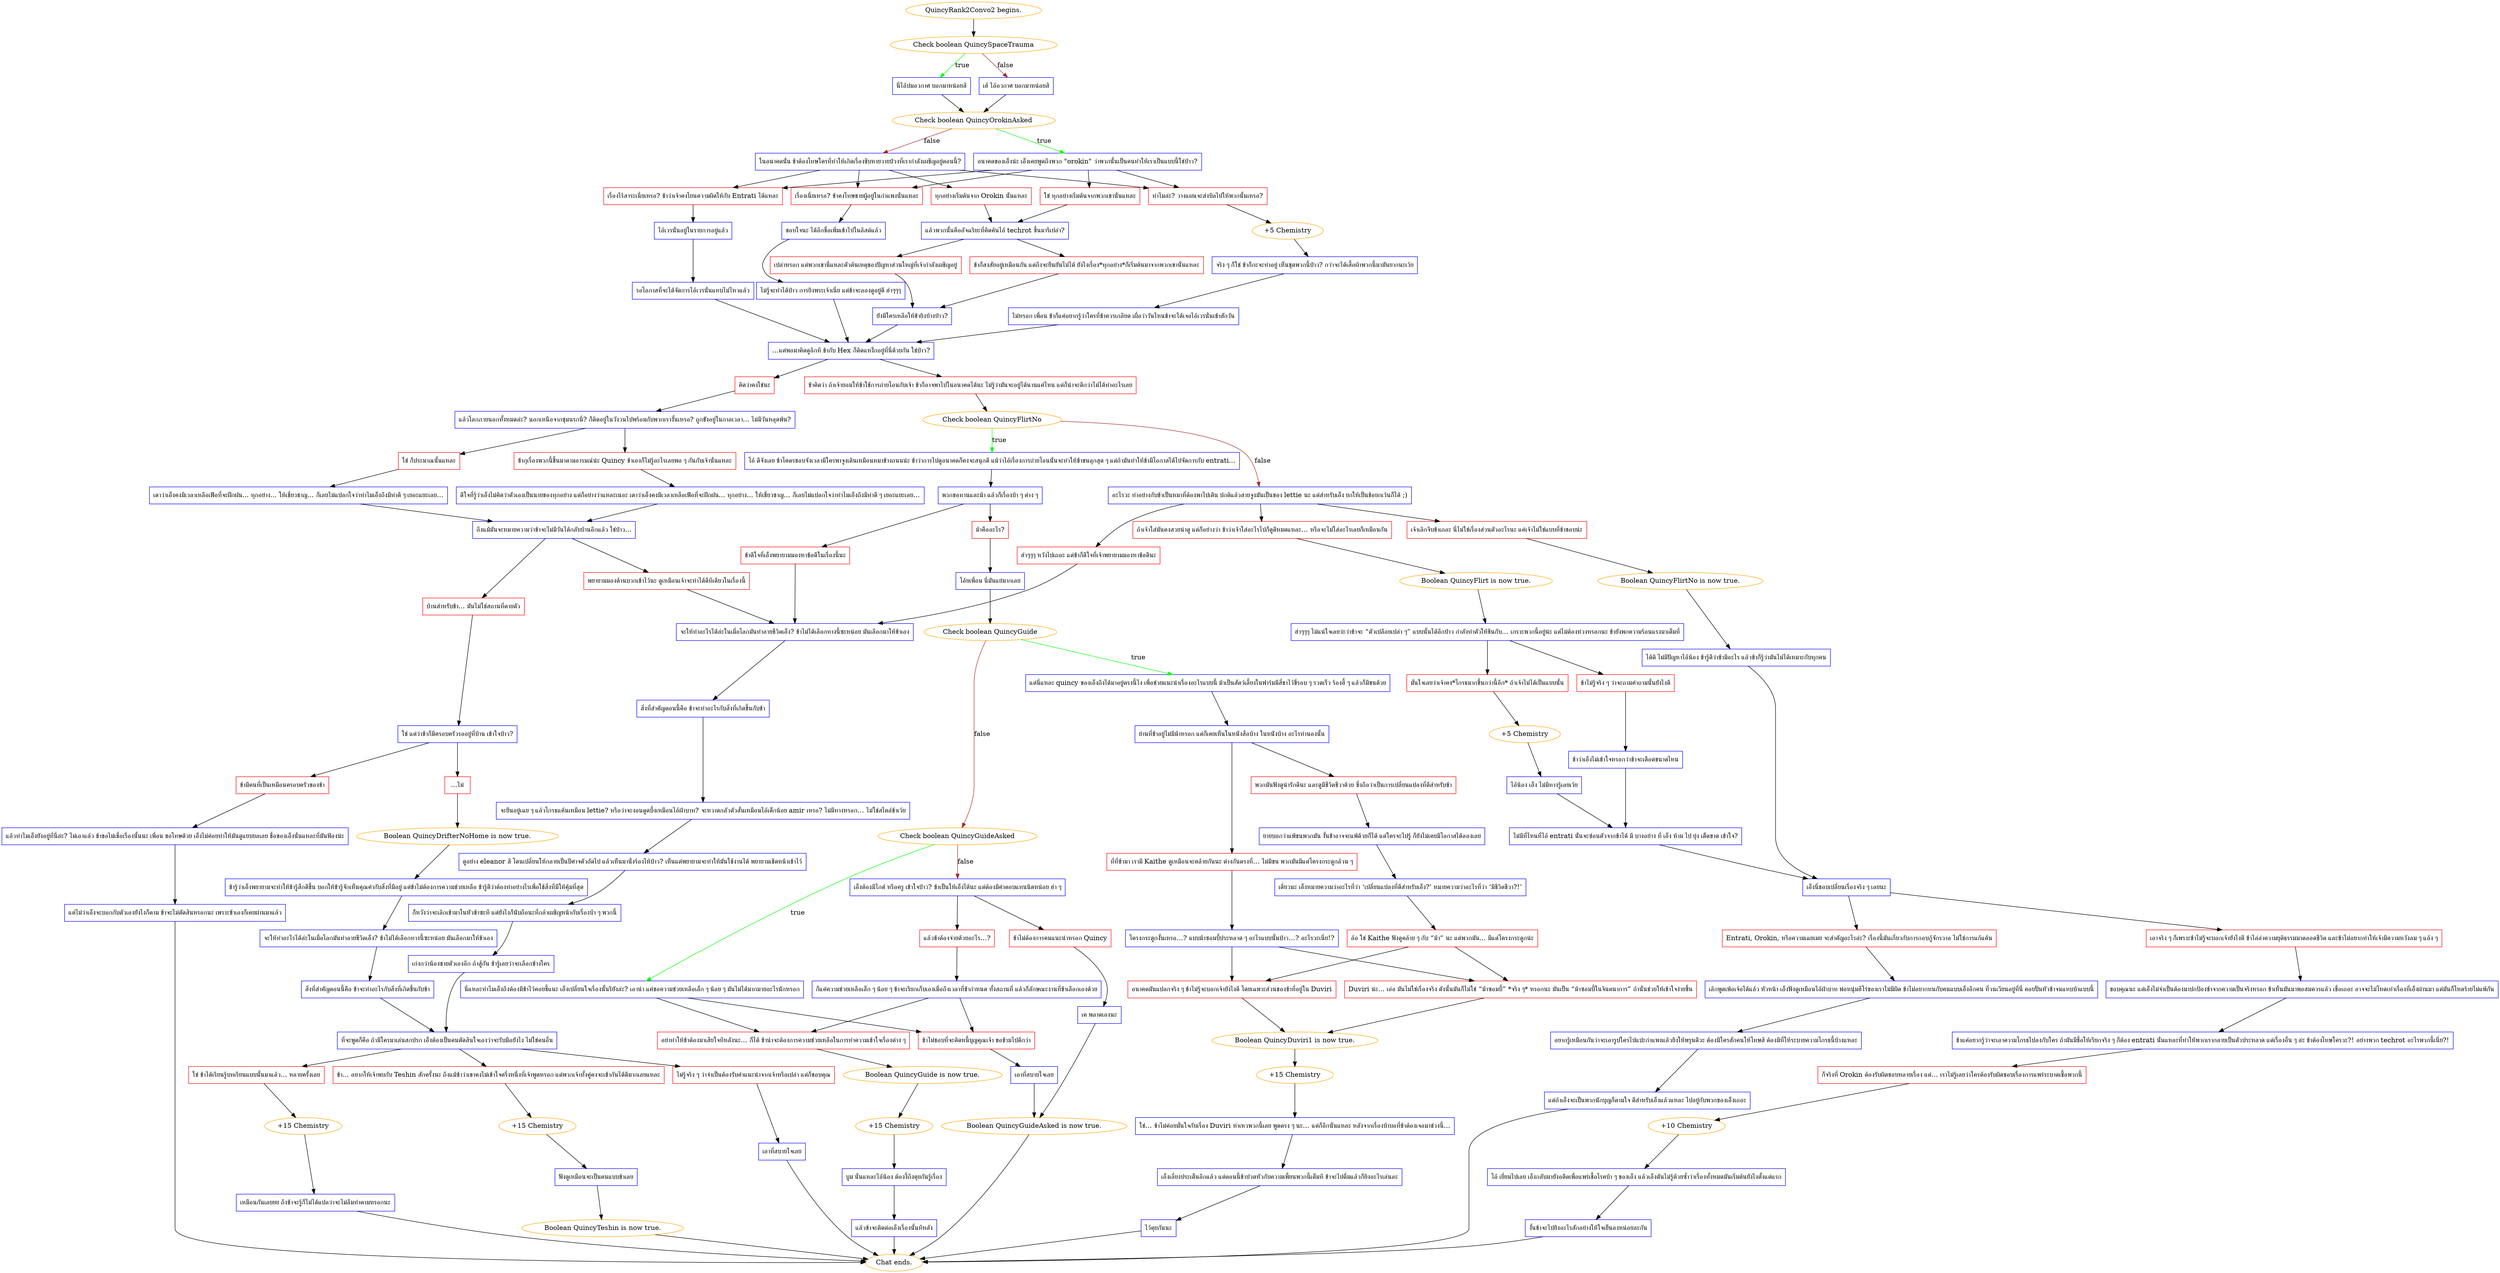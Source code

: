 digraph {
	"QuincyRank2Convo2 begins." [color=orange];
		"QuincyRank2Convo2 begins." -> j904192915;
	j904192915 [label="Check boolean QuincySpaceTrauma",color=orange];
		j904192915 -> j3297112070 [label=true,color=green];
		j904192915 -> j2163852875 [label=false,color=brown];
	j3297112070 [label="นี่ไอ้ปมอวกาศ บอกมาหน่อยสิ",shape=box,color=blue];
		j3297112070 -> j3132852601;
	j2163852875 [label="เฮ้ ไอ้อวกาศ บอกมาหน่อยสิ",shape=box,color=blue];
		j2163852875 -> j3132852601;
	j3132852601 [label="Check boolean QuincyOrokinAsked",color=orange];
		j3132852601 -> j2170373001 [label=true,color=green];
		j3132852601 -> j1356152902 [label=false,color=brown];
	j2170373001 [label="อนาคตของเอ็งน่ะ เอ็งเคยพูดถึงพวก \"orokin\" ว่าพวกนั้นเป็นคนทำให้เราเป็นแบบนี้ใช่ป่าว?",shape=box,color=blue];
		j2170373001 -> j1083671869;
		j2170373001 -> j3522863719;
		j2170373001 -> j3611210824;
		j2170373001 -> j275214786;
	j1356152902 [label="ในอนาคตนั่น ข้าต้องโทษใครที่ทำให้เกิดเรื่องชิบหายวายป่วงที่เรากำลังเผชิญอยู่ตอนนี้?",shape=box,color=blue];
		j1356152902 -> j1083671869;
		j1356152902 -> j3522863719;
		j1356152902 -> j3611210824;
		j1356152902 -> j137180884;
	j1083671869 [label="ทำไมล่ะ? วางแผนจะส่งบิลไปให้พวกนั้นเหรอ?",shape=box,color=red];
		j1083671869 -> j79155599;
	j3522863719 [label="เรื่องไร้สาระเนี่ยเหรอ? ข้าว่าเจ้าคงโยนความผิดให้กับ Entrati ได้แหละ",shape=box,color=red];
		j3522863719 -> j4223932565;
	j3611210824 [label="เรื่องเนี่ยเหรอ? ข้าคงโทษชายผู้อยู่ในกำแพงนั่นแหละ",shape=box,color=red];
		j3611210824 -> j1919211666;
	j275214786 [label="ใช่ ทุกอย่างเริ่มต้นจากพวกเขานั่นแหละ",shape=box,color=red];
		j275214786 -> j2301435580;
	j137180884 [label="ทุกอย่างเริ่มต้นจาก Orokin นั่นแหละ",shape=box,color=red];
		j137180884 -> j2301435580;
	j79155599 [label="+5 Chemistry",color=orange];
		j79155599 -> j4107462399;
	j4223932565 [label="ไอ้เวรนั่นอยู่ในรายการอยู่แล้ว",shape=box,color=blue];
		j4223932565 -> j2877346050;
	j1919211666 [label="ขอบใจนะ ได้อีกชื่อเพิ่มเข้าไปในลิสต์แล้ว",shape=box,color=blue];
		j1919211666 -> j3026424798;
	j2301435580 [label="แล้วพวกนั้นคืออัจฉริยะที่คิดค้นไอ้ techrot ขึ้นมารึเปล่า?",shape=box,color=blue];
		j2301435580 -> j695094044;
		j2301435580 -> j647327753;
	j4107462399 [label="จริง ๆ ก็ใช่ ข้าก็กะจะทำอยู่ เห็นชุดพวกนี้ป่าว? กว่าจะได้เสื้อผ้าพวกนี้มามันยากนะเว้ย",shape=box,color=blue];
		j4107462399 -> j2508582698;
	j2877346050 [label="รอโอกาสที่จะได้จัดการไอ้เวรนั่นแทบไม่ไหวแล้ว",shape=box,color=blue];
		j2877346050 -> j1902353992;
	j3026424798 [label="ไม่รู้จะทำได้ป่าว การยิงพระเจ้าเนี่ย แต่ข้าจะลองดูอยู่ดี ฮ่าๆๆๆ",shape=box,color=blue];
		j3026424798 -> j1902353992;
	j695094044 [label="เปล่าหรอก แต่พวกเขานี่แหละตัวต้นเหตุของปัญหาส่วนใหญ่ที่เจ้ากำลังเผชิญอยู่",shape=box,color=red];
		j695094044 -> j1471500694;
	j647327753 [label="ข้าก็สงสัยอยู่เหมือนกัน แต่ถึงจะยืนยันไม่ได้ ยังไงเรื่อง*ทุกอย่าง*ก็เริ่มต้นมาจากพวกเขานั่นแหละ",shape=box,color=red];
		j647327753 -> j1471500694;
	j2508582698 [label="ไม่หรอก เพื่อน ข้าก็แค่อยากรู้ว่าใครที่ข้าควรเกลียด เผื่อว่าวันไหนข้าจะได้เจอไอ้เวรนั่นเข้าสักวัน",shape=box,color=blue];
		j2508582698 -> j1902353992;
	j1902353992 [label="…แต่พอมาคิดดูอีกที ข้ากับ Hex ก็ติดแหง็กอยู่ที่นี่ด้วยกัน ใช่ป่าว?",shape=box,color=blue];
		j1902353992 -> j2467386576;
		j1902353992 -> j2305969002;
	j1471500694 [label="ยังมีใครเหลือให้ข้ายิงบ้างป่าว?",shape=box,color=blue];
		j1471500694 -> j1902353992;
	j2467386576 [label="ข้าคิดว่า ถ้าเจ้ายอมให้ข้าใช้การถ่ายโอนกับเจ้า ข้าก็อาจพาไปในอนาคตได้นะ ไม่รู้ว่ามันจะอยู่ได้นานแค่ไหน แต่ก็น่าจะดีกว่าไม่ได้ทำอะไรเลย",shape=box,color=red];
		j2467386576 -> j1101179576;
	j2305969002 [label="คิดว่าคงใช่นะ",shape=box,color=red];
		j2305969002 -> j2526773125;
	j1101179576 [label="Check boolean QuincyFlirtNo",color=orange];
		j1101179576 -> j1837713861 [label=true,color=green];
		j1101179576 -> j3637556758 [label=false,color=brown];
	j2526773125 [label="แล้วโลกภายนอกทั้งหมดล่ะ? นอกเหนือจากขุมนรกนี่? ก็ติดอยู่ในวังวนไปพร้อมกับพวกเรางั้นเหรอ? ถูกขังอยู่ในกาลเวลา... ไม่มีวันหลุดพ้น?",shape=box,color=blue];
		j2526773125 -> j4198137731;
		j2526773125 -> j2146254235;
	j1837713861 [label="โอ้ ดีจังเลย ข้าโคตรชอบจังเวลามีใครพาจูงเดินเหมือนหมาข้างถนนน่ะ ข้าว่าการไปดูอนาคตก็คงจะสนุกดี แม้ว่าไอ้เรื่องการถ่ายโอนนั่นจะทำให้ข้าขนลุกสุด ๆ แต่ถ้ามันทำให้ข้ามีโอกาสได้ไปจัดการกับ entrati...",shape=box,color=blue];
		j1837713861 -> j3449172968;
	j3637556758 [label="อะไรวะ ทำอย่างกับข้าเป็นหมาที่ต้องพาไปเดิน ปกติแล้วสายจูงมันเป็นของ lettie นะ แต่สำหรับเอ็ง ยกให้เป็นข้อยกเว้นก็ได้ ;)",shape=box,color=blue];
		j3637556758 -> j1895927646;
		j3637556758 -> j2646736415;
		j3637556758 -> j1451258314;
	j4198137731 [label="ข้ากุเรื่องพวกนี้ขึ้นมาตามอารมณ์น่ะ Quincy ข้าเองก็ไม่รู้อะไรเลยพอ ๆ กันกับเจ้านั่นแหละ",shape=box,color=red];
		j4198137731 -> j3140775765;
	j2146254235 [label="ใช่ ก็ประมาณนั้นแหละ",shape=box,color=red];
		j2146254235 -> j4069388347;
	j3449172968 [label="พวกขอทานและม้า แล้วก็เรื่องบ้า ๆ ต่าง ๆ",shape=box,color=blue];
		j3449172968 -> j4032102208;
		j3449172968 -> j2100018615;
	j1895927646 [label="ถ้าเจ้าใส่มันคงสวยน่าดู แต่ก็อย่างว่า ข้าว่าเจ้าใส่อะไรไปก็ดูดีหมดแหละ… หรือจะไม่ใส่อะไรเลยก็เหมือนกัน",shape=box,color=red];
		j1895927646 -> j142104724;
	j2646736415 [label="เจ้าเลิกจีบข้าเถอะ นี่ไม่ใช่เรื่องส่วนตัวอะไรนะ แค่เจ้าไม่ใช่แบบที่ข้าชอบน่ะ",shape=box,color=red];
		j2646736415 -> j3950063064;
	j1451258314 [label="ฮ่าๆๆๆ หวังไปเถอะ แต่ข้าก็ดีใจที่เจ้าพยายามมองหาข้อดีนะ",shape=box,color=red];
		j1451258314 -> j1794625916;
	j3140775765 [label="ดีใจที่รู้ว่าเอ็งไม่คิดว่าตัวเองเป็นนายของทุกอย่าง แต่ก็อย่างว่าแหละเนอะ เดาว่าเอ็งคงมีเวลาเหลือเฟือที่จะฝึกฝน... ทุกอย่าง... ให้เชี่ยวชาญ… ก็เลยไม่แปลกใจว่าทำไมเอ็งถึงมีท่าดี ๆ เยอะแยะเลย…",shape=box,color=blue];
		j3140775765 -> j2481817514;
	j4069388347 [label="เดาว่าเอ็งคงมีเวลาเหลือเฟือที่จะฝึกฝน... ทุกอย่าง... ให้เชี่ยวชาญ… ก็เลยไม่แปลกใจว่าทำไมเอ็งถึงมีท่าดี ๆ เยอะแยะเลย…",shape=box,color=blue];
		j4069388347 -> j2481817514;
	j4032102208 [label="ม้าคืออะไร?",shape=box,color=red];
		j4032102208 -> j1702446493;
	j2100018615 [label="ข้าดีใจที่เอ็งพยายามมองหาข้อดีในเรื่องนี้นะ",shape=box,color=red];
		j2100018615 -> j1794625916;
	j142104724 [label="Boolean QuincyFlirt is now true.",color=orange];
		j142104724 -> j1144483125;
	j3950063064 [label="Boolean QuincyFlirtNo is now true.",color=orange];
		j3950063064 -> j702689923;
	j1794625916 [label="จะให้ทำอะไรได้ล่ะในเมื่อโลกมันทำลายชีวิตเอ็ง? ข้าไม่ได้เลือกทางนี้ซะหน่อย มันเลือกมาให้ข้าเอง",shape=box,color=blue];
		j1794625916 -> j1560658829;
	j2481817514 [label="ถึงแม้มันจะหมายความว่าข้าจะไม่มีวันได้กลับบ้านอีกแล้ว ใช่ป่าว...",shape=box,color=blue];
		j2481817514 -> j1792332538;
		j2481817514 -> j3539432355;
	j1702446493 [label="โอ้ยเพื่อน นี่มันแย่มากเลย",shape=box,color=blue];
		j1702446493 -> j2769252834;
	j1144483125 [label="ฮ่าๆๆๆ ไม่แน่ใจเลยว่ะว่าข้าจะ “ตัวเปลือยเปล่า ๆ” แบบนั้นได้อีกป่าว กำลังทำตัวให้ชินกับ… เกราะพวกนี้อยู่น่ะ แต่ไม่ต้องห่วงหรอกนะ ข้ายังพกความร้อนแรงมาเต็มที่",shape=box,color=blue];
		j1144483125 -> j333070924;
		j1144483125 -> j108268444;
	j702689923 [label="ได้ดิ ไม่มีปัญหาไอ้น้อง ข้ารู้ดีว่าข้ามีอะไร แล้วข้าก็รู้ว่ามันไม่ได้เหมาะกับทุกคน",shape=box,color=blue];
		j702689923 -> j956422932;
	j1560658829 [label="สิ่งที่สำคัญตอนนี้คือ ข้าจะทำอะไรกับสิ่งที่เกิดขึ้นกับข้า",shape=box,color=blue];
		j1560658829 -> j2274015877;
	j1792332538 [label="พยายามมองด้านบวกเข้าไว้นะ ดูเหมือนเจ้าจะทำได้ดีทีเดียวในเรื่องนี้",shape=box,color=red];
		j1792332538 -> j1794625916;
	j3539432355 [label="บ้านสำหรับข้า... มันไม่ใช่สถานที่ตายตัว",shape=box,color=red];
		j3539432355 -> j1166448977;
	j2769252834 [label="Check boolean QuincyGuide",color=orange];
		j2769252834 -> j526592269 [label=true,color=green];
		j2769252834 -> j1789164529 [label=false,color=brown];
	j333070924 [label="ข้าไม่รู้จริง ๆ ว่าจะถามคำถามนั้นยังไงดี",shape=box,color=red];
		j333070924 -> j2828616233;
	j108268444 [label="มั่นใจเลยว่าเจ้าคง*โกรธมากขึ้นกว่านี้อีก* ถ้าเจ้าไม่ได้เป็นแบบนั้น",shape=box,color=red];
		j108268444 -> j3178621891;
	j956422932 [label="เอ็งนี่ชอบเปลี่ยนเรื่องจริง ๆ เลยนะ",shape=box,color=blue];
		j956422932 -> j3335008197;
		j956422932 -> j3474588944;
	j2274015877 [label="จะยืนอยู่เฉย ๆ แล้วโกรธแค้นเหมือน lettie? หรือว่าจะงอนตูดบึ้งเหมือนไอ้ฝ่าบาท? จะหวาดกลัวตัวสั่นเหมือนไอ้เด็กน้อย amir เหรอ? ไม่มีทางหรอก… ไม่ใช่สไตล์ข้าเว้ย",shape=box,color=blue];
		j2274015877 -> j3988065467;
	j1166448977 [label="ใช่ แต่ว่าข้าก็มีครอบครัวรออยู่ที่บ้าน เข้าใจป่าว?",shape=box,color=blue];
		j1166448977 -> j2465218632;
		j1166448977 -> j2136267082;
	j526592269 [label="แต่นี่แหละ quincy ของเอ็งถึงได้มาอยู่ตรงนี้ไง เพื่อช่วยแนะนำเรื่องอะไรแบบนี้ ม้าเป็นสัตว์เลี้ยงในฟาร์มมีสี่ขาไว้ขี่รอบ ๆ รวดเร็ว ร้องฮี้ ๆ แล้วก็มีขนด้วย",shape=box,color=blue];
		j526592269 -> j1152880109;
	j1789164529 [label="Check boolean QuincyGuideAsked",color=orange];
		j1789164529 -> j3984552499 [label=true,color=green];
		j1789164529 -> j3776652850 [label=false,color=brown];
	j2828616233 [label="ข้าว่าเอ็งไม่เข้าใจหรอกว่าข้าจะเดือดขนาดไหน",shape=box,color=blue];
		j2828616233 -> j3206036841;
	j3178621891 [label="+5 Chemistry",color=orange];
		j3178621891 -> j2665849507;
	j3335008197 [label="เอาจริง ๆ ก็เพราะข้าไม่รู้จะบอกเจ้ายังไงดี ข้าไล่ล่าความยุติธรรมมาตลอดชีวิต และข้าไม่อยากทำให้เจ้ามีความหวังลม ๆ แล้ง ๆ",shape=box,color=red];
		j3335008197 -> j4088482322;
	j3474588944 [label="Entrati, Orokin, หรือความเฉยเมย จะสำคัญอะไรล่ะ? เรื่องนี้มันเกี่ยวกับการกอบกู้จักรวาล ไม่ใช่การแก้แค้น",shape=box,color=red];
		j3474588944 -> j527284992;
	j3988065467 [label="ดูอย่าง eleanor สิ โดนเปลี่ยนให้กลายเป็นปีศาจตัวถัดไป แล้วเห็นมานั่งร้องไห้ป่าว? เห็นแต่พยายามจะทำให้มันใช้งานได้ พยายามเชิดหน้าเข้าไว้",shape=box,color=blue];
		j3988065467 -> j162914512;
	j2465218632 [label="...ไม่",shape=box,color=red];
		j2465218632 -> j239740050;
	j2136267082 [label="ข้ามีคนที่เป็นเหมือนครอบครัวของข้า",shape=box,color=red];
		j2136267082 -> j3329563635;
	j1152880109 [label="ย่านที่ข้าอยู่ไม่มีม้าหรอก แต่ก็เคยเห็นในหนังสือบ้าง ในหนังบ้าง อะไรทำนองนั้น",shape=box,color=blue];
		j1152880109 -> j1895460156;
		j1152880109 -> j1597034186;
	j3984552499 [label="นี่แหละทำไมเอ็งถึงต้องมีข้าไว้คอยชี้แนะ เอ็งเปลี่ยนใจเรื่องนั้นรึยังล่ะ? เอาน่า แค่ขอความช่วยเหลือเล็ก ๆ น้อย ๆ มันไม่ได้มากมายอะไรนักหรอก",shape=box,color=blue];
		j3984552499 -> j859233815;
		j3984552499 -> j674207622;
	j3776652850 [label="เอ็งต้องมีไกด์ หรือครู เข้าใจป่าว? ข้าเป็นให้เอ็งได้นะ แต่ต้องมีค่าตอบแทนนิดหน่อย ฮ่า ๆ",shape=box,color=blue];
		j3776652850 -> j298132510;
		j3776652850 -> j69564735;
	j3206036841 [label="ไม่มีที่ไหนที่ไอ้ entrati นั่นจะซ่อนตัวจากข้าได้ มี บางอย่าง ที่ เอ็ง ห้าม ไป ยุ่ง เด็ดขาด เข้าใจ?",shape=box,color=blue];
		j3206036841 -> j956422932;
	j2665849507 [label="ไอ้น้อง เอ็ง ไม่มีทางรู้เลยเว้ย",shape=box,color=blue];
		j2665849507 -> j3206036841;
	j4088482322 [label="ขอบคุณนะ แต่เอ็งไม่จำเป็นต้องมาปกป้องข้าจากความเป็นจริงหรอก ข้าเห็นมันมาพอสมควรแล้ว เชื่อเถอะ อาจจะไม่โหดเท่าเรื่องที่เอ็งผ่านมา แต่มันก็โหดร้ายไม่แพ้กัน",shape=box,color=blue];
		j4088482322 -> j2994619544;
	j527284992 [label="เลิกพูดเพ้อเจ้อได้แล้ว หัวหน้า เอ็งฟังดูเหมือนไอ้ฝ่าบาท พ่อหนุ่มฮีโร่ของเราไม่มีผิด ข้าไม่อยากทนกับคนแบบเอ็งอีกคน ที่วนเวียนอยู่ที่นี่ คอยปั่นหัวข้าจนแทบบ้าแบบนี้",shape=box,color=blue];
		j527284992 -> j2481103183;
	j162914512 [label="ก็หวังว่าจะเลิกเข้ามาในหัวข้าซะที แต่ยังไงก็นับถือนะที่กล้าเผชิญหน้ากับเรื่องบ้า ๆ พวกนี้",shape=box,color=blue];
		j162914512 -> j4231443059;
	j239740050 [label="Boolean QuincyDrifterNoHome is now true.",color=orange];
		j239740050 -> j3128561853;
	j3329563635 [label="แล้วทำไมเอ็งยังอยู่ที่นี่ล่ะ? ไม่เอาแล้ว ข้าขอไม่เชื่อเรื่องนั้นนะ เพื่อน ขอโทษด้วย เอ็งไม่ค่อยทำให้มันดูแยบยลเลย ชื่อของเอ็งนั่นแหละที่มันฟ้องน่ะ",shape=box,color=blue];
		j3329563635 -> j3714579248;
	j1895460156 [label="ที่ที่ข้ามา เรามี Kaithe ดูเหมือนจะคล้ายกันนะ ต่างกันตรงที่… ไม่มีขน พวกมันมีแต่โครงกระดูกล้วน ๆ",shape=box,color=red];
		j1895460156 -> j286770382;
	j1597034186 [label="พวกมันฟังดูน่ารักดีนะ และดูมีชีวิตชีวาด้วย ซึ่งถือว่าเป็นการเปลี่ยนแปลงที่ดีสำหรับข้า",shape=box,color=red];
		j1597034186 -> j111722771;
	j859233815 [label="อย่าทำให้ข้าต้องมาเสียใจทีหลังนะ… ก็ได้ ข้าน่าจะต้องการความช่วยเหลือในการทำความเข้าใจเรื่องต่าง ๆ",shape=box,color=red];
		j859233815 -> j2476752450;
	j674207622 [label="ข้าไม่ชอบที่จะติดหนี้บุญคุณเจ้า ขอข้ามไปดีกว่า",shape=box,color=red];
		j674207622 -> j3395563906;
	j298132510 [label="แล้วข้าต้องจ่ายด้วยอะไร…?",shape=box,color=red];
		j298132510 -> j3061062257;
	j69564735 [label="ข้าไม่ต้องการคนแนะนำหรอก Quincy",shape=box,color=red];
		j69564735 -> j3476977615;
	j2994619544 [label="ข้าแค่อยากรู้ว่าจะเอาความโกรธไปลงกับใคร ถ้ามันมีชื่อให้เรียกจริง ๆ ก็ต้อง entrati นั่นแหละที่ทำให้พวกเรากลายเป็นตัวประหลาด แต่เรื่องอื่น ๆ ล่ะ ข้าต้องโทษใครวะ?! อย่างพวก techrot อะไรพวกนี้เนี่ย?!",shape=box,color=blue];
		j2994619544 -> j3290209114;
	j2481103183 [label="อยากรู้เหมือนกันว่าจะเอารูปใครไปแปะกำแพงแล้วยิงให้พรุนดีวะ ต้องมีใครสักคนให้โทษสิ ต้องมีที่ให้ระบายความโกรธนี้บ้างแหละ",shape=box,color=blue];
		j2481103183 -> j2759672172;
	j4231443059 [label="เก่งกว่าน้องชายตัวเองอีก ถ้าสู้กัน ข้ารู้เลยว่าจะเลือกข้างใคร",shape=box,color=blue];
		j4231443059 -> j3242025952;
	j3128561853 [label="ข้ารู้ว่าเอ็งพยายามจะทำให้ข้ารู้สึกดีขึ้น บอกให้ข้ารู้จักเห็นคุณค่ากับสิ่งที่มีอยู่ แต่ข้าไม่ต้องการความช่วยเหลือ ข้ารู้ดีว่าต้องทำอย่างไรเพื่อใช้สิ่งที่มีให้คุ้มที่สุด",shape=box,color=blue];
		j3128561853 -> j570890668;
	j3714579248 [label="แต่ไม่ว่าเอ็งจะบอกกับตัวเองยังไงก็ตาม ข้าจะไม่ตัดสินหรอกนะ เพราะข้าเองก็เคยผ่านมาแล้ว",shape=box,color=blue];
		j3714579248 -> "Chat ends.";
	j286770382 [label="โครงกระดูกงั้นเหรอ…? แบบม้าซอมบี้ประหลาด ๆ อะไรแบบนั้นป่าว…? อะไรวะเนี่ย!?",shape=box,color=blue];
		j286770382 -> j1145163106;
		j286770382 -> j339572167;
	j111722771 [label="ยายบอกว่าแพ้ขนพวกมัน งั้นข้าอาจจะแพ้ด้วยก็ได้ แต่ใครจะไปรู้ ก็ยังไม่เคยมีโอกาสได้ลองเลย",shape=box,color=blue];
		j111722771 -> j192743009;
	j2476752450 [label="Boolean QuincyGuide is now true.",color=orange];
		j2476752450 -> j2206037458;
	j3395563906 [label="เอาที่สบายใจเลย",shape=box,color=blue];
		j3395563906 -> j4247241603;
	j3061062257 [label="ก็แค่ความช่วยเหลือเล็ก ๆ น้อย ๆ ข้าจะเรียกเก็บเองเมื่อถึงเวลาที่ข้ากำหนด ทั้งสถานที่ แล้วก็ลักษณะงานที่ข้าเลือกเองด้วย",shape=box,color=blue];
		j3061062257 -> j859233815;
		j3061062257 -> j674207622;
	j3476977615 [label="เค พลาดเองนะ",shape=box,color=blue];
		j3476977615 -> j4247241603;
	j3290209114 [label="ก็จริงที่ Orokin ต้องรับผิดชอบหลายเรื่อง แต่… เราไม่รู้เลยว่าใครต้องรับผิดชอบเรื่องการแพร่ระบาดเชื้อพวกนี้",shape=box,color=red];
		j3290209114 -> j1697459432;
	j2759672172 [label="แต่ถ้าเอ็งจะเป็นพวกนักบุญก็ตามใจ ดีสำหรับเอ็งแล้วแหละ ไปอยู่กับพวกของเอ็งเถอะ",shape=box,color=blue];
		j2759672172 -> "Chat ends.";
	j3242025952 [label="ที่จะพูดก็คือ ถ้ามีใครมาเล่นสกปรก เอ็งต้องเป็นคนตัดสินใจเองว่าจะรับมือยังไง ไม่ใช่คนอื่น",shape=box,color=blue];
		j3242025952 -> j3189187818;
		j3242025952 -> j319064394;
		j3242025952 -> j1462399827;
	j570890668 [label="จะให้ทำอะไรได้ล่ะในเมื่อโลกมันทำลายชีวิตเอ็ง? ข้าไม่ได้เลือกทางนี้ซะหน่อย มันเลือกมาให้ข้าเอง",shape=box,color=blue];
		j570890668 -> j3521975358;
	"Chat ends." [color=orange];
	j1145163106 [label="Duviri น่ะ... เอ่อ มันไม่ใช่เรื่องจริง ดังนั้นมันก็ไม่ใช่ “ม้าซอมบี้” *จริง ๆ* หรอกนะ มันเป็น “ม้าซอมบี้ในจินตนาการ” ถ้านั่นช่วยให้เข้าใจง่ายขึ้น",shape=box,color=red];
		j1145163106 -> j3679545239;
	j339572167 [label="อนาคตมันแปลกจริง ๆ ข้าไม่รู้จะบอกเจ้ายังไงดี โดยเฉพาะส่วนของข้าที่อยู่ใน Duviri",shape=box,color=red];
		j339572167 -> j3679545239;
	j192743009 [label="เดี๋ยวนะ เอ็งหมายความว่าอะไรที่ว่า ‘เปลี่ยนแปลงที่ดีสำหรับเอ็ง?’ หมายความว่าอะไรที่ว่า ‘มีชีวิตชีวา?!’",shape=box,color=blue];
		j192743009 -> j2852112835;
	j2206037458 [label="+15 Chemistry",color=orange];
		j2206037458 -> j1013029399;
	j4247241603 [label="Boolean QuincyGuideAsked is now true.",color=orange];
		j4247241603 -> "Chat ends.";
	j1697459432 [label="+10 Chemistry",color=orange];
		j1697459432 -> j3040361703;
	j3189187818 [label="ข้า... อยากให้เจ้าพบกับ Teshin สักครั้งนะ ถึงแม้ข้าว่าเขาคงไม่เข้าใจครึ่งหนึ่งที่เจ้าพูดหรอก แต่พวกเจ้าทั้งคู่คงจะเข้ากันได้ดีมากเลยแหละ",shape=box,color=red];
		j3189187818 -> j1068271775;
	j319064394 [label="ใช่ ข้าได้เรียนรู้บทเรียนแบบนั้นมาแล้ว... หลายครั้งเลย",shape=box,color=red];
		j319064394 -> j450519961;
	j1462399827 [label="ไม่รู้จริง ๆ ว่าจำเป็นต้องรับคำแนะนำจากเจ้าหรือเปล่า แต่ก็ขอบคุณ",shape=box,color=red];
		j1462399827 -> j2605122179;
	j3521975358 [label="สิ่งที่สำคัญตอนนี้คือ ข้าจะทำอะไรกับสิ่งที่เกิดขึ้นกับข้า",shape=box,color=blue];
		j3521975358 -> j3242025952;
	j3679545239 [label="Boolean QuincyDuviri1 is now true.",color=orange];
		j3679545239 -> j3049307696;
	j2852112835 [label="อ้อ ใช่ Kaithe ฟังดูคล้าย ๆ กับ “ม้า” นะ แต่พวกมัน... มีแต่โครงกระดูกน่ะ",shape=box,color=red];
		j2852112835 -> j1145163106;
		j2852112835 -> j339572167;
	j1013029399 [label="บูม นั่นแหละไอ้น้อง ต้องงี้ถึงคุยกันรู้เรื่อง",shape=box,color=blue];
		j1013029399 -> j3311322874;
	j3040361703 [label="โอ้ เยี่ยมไปเลย เอ็งกลับมายังอดีตเพื่อแพร่เชื้อโรคบ้า ๆ ของเอ็ง แล้วเอ็งดันไม่รู้ด้วยซ้ำว่าเรื่องทั้งหมดมันเริ่มต้นยังไงตั้งแต่แรก",shape=box,color=blue];
		j3040361703 -> j3667731506;
	j1068271775 [label="+15 Chemistry",color=orange];
		j1068271775 -> j2787811152;
	j450519961 [label="+15 Chemistry",color=orange];
		j450519961 -> j1885817637;
	j2605122179 [label="เอาที่สบายใจเลย",shape=box,color=blue];
		j2605122179 -> "Chat ends.";
	j3049307696 [label="+15 Chemistry",color=orange];
		j3049307696 -> j1534775563;
	j3311322874 [label="แล้วข้าจะติดต่อเอ็งเรื่องนั้นทีหลัง",shape=box,color=blue];
		j3311322874 -> "Chat ends.";
	j3667731506 [label="งั้นข้าจะไปยิงอะไรสักอย่างให้ใจเย็นลงหน่อยละกัน",shape=box,color=blue];
		j3667731506 -> "Chat ends.";
	j2787811152 [label="ฟังดูเหมือนจะเป็นคนแบบข้าเลย",shape=box,color=blue];
		j2787811152 -> j2600648415;
	j1885817637 [label="เหมือนกันเลยยย ถึงข้าจะรู้ก็ไม่ได้แปลว่าจะไม่ลืมทำตามหรอกนะ",shape=box,color=blue];
		j1885817637 -> "Chat ends.";
	j1534775563 [label="ใช่… ข้าไม่ค่อยมั่นใจกับเรื่อง Duviri ห่าเหวพวกนี้เลย พูดตรง ๆ นะ… แต่ก็อีกนั่นแหละ หลังจากเรื่องบ้าบอที่ข้าต้องเจอมาช่วงนี้…",shape=box,color=blue];
		j1534775563 -> j51598912;
	j2600648415 [label="Boolean QuincyTeshin is now true.",color=orange];
		j2600648415 -> "Chat ends.";
	j51598912 [label="เอ็งเลี่ยงประเด็นอีกแล้ว แต่ตอนนี้ข้าปวดหัวกับความเพี้ยนพวกนี้เต็มที ข้าจะไปดื่มแล้วก็ยิงอะไรเล่นละ",shape=box,color=blue];
		j51598912 -> j156518046;
	j156518046 [label="ไว้คุยกันนะ",shape=box,color=blue];
		j156518046 -> "Chat ends.";
}